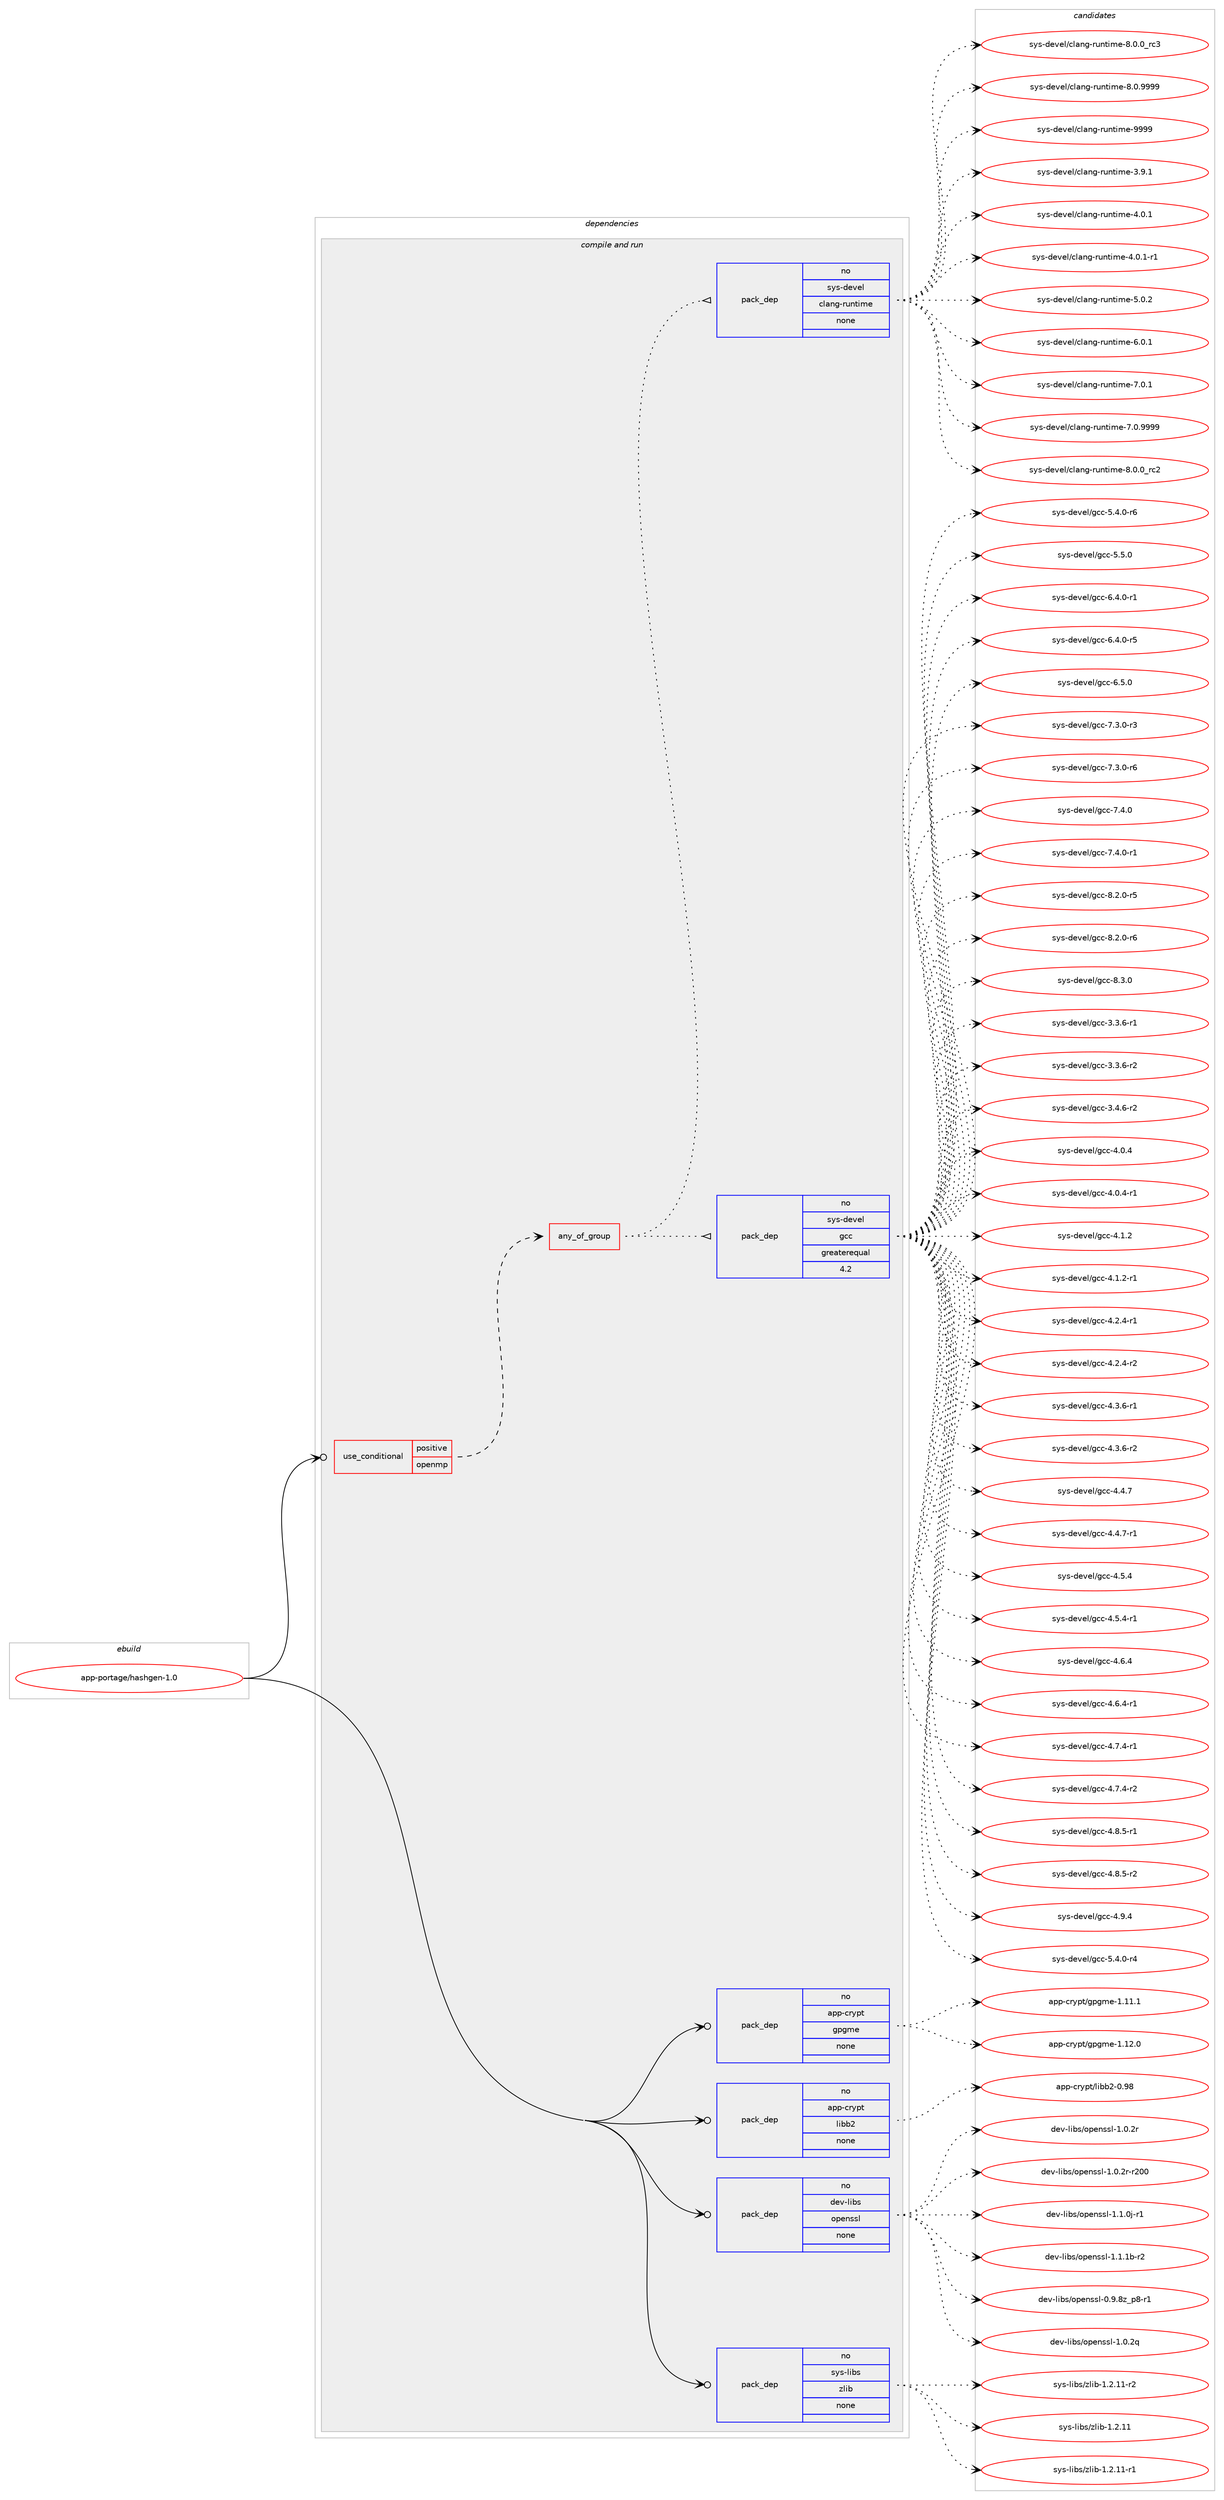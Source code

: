 digraph prolog {

# *************
# Graph options
# *************

newrank=true;
concentrate=true;
compound=true;
graph [rankdir=LR,fontname=Helvetica,fontsize=10,ranksep=1.5];#, ranksep=2.5, nodesep=0.2];
edge  [arrowhead=vee];
node  [fontname=Helvetica,fontsize=10];

# **********
# The ebuild
# **********

subgraph cluster_leftcol {
color=gray;
rank=same;
label=<<i>ebuild</i>>;
id [label="app-portage/hashgen-1.0", color=red, width=4, href="../app-portage/hashgen-1.0.svg"];
}

# ****************
# The dependencies
# ****************

subgraph cluster_midcol {
color=gray;
label=<<i>dependencies</i>>;
subgraph cluster_compile {
fillcolor="#eeeeee";
style=filled;
label=<<i>compile</i>>;
}
subgraph cluster_compileandrun {
fillcolor="#eeeeee";
style=filled;
label=<<i>compile and run</i>>;
subgraph cond354944 {
dependency1306342 [label=<<TABLE BORDER="0" CELLBORDER="1" CELLSPACING="0" CELLPADDING="4"><TR><TD ROWSPAN="3" CELLPADDING="10">use_conditional</TD></TR><TR><TD>positive</TD></TR><TR><TD>openmp</TD></TR></TABLE>>, shape=none, color=red];
subgraph any19855 {
dependency1306343 [label=<<TABLE BORDER="0" CELLBORDER="1" CELLSPACING="0" CELLPADDING="4"><TR><TD CELLPADDING="10">any_of_group</TD></TR></TABLE>>, shape=none, color=red];subgraph pack931001 {
dependency1306344 [label=<<TABLE BORDER="0" CELLBORDER="1" CELLSPACING="0" CELLPADDING="4" WIDTH="220"><TR><TD ROWSPAN="6" CELLPADDING="30">pack_dep</TD></TR><TR><TD WIDTH="110">no</TD></TR><TR><TD>sys-devel</TD></TR><TR><TD>gcc</TD></TR><TR><TD>greaterequal</TD></TR><TR><TD>4.2</TD></TR></TABLE>>, shape=none, color=blue];
}
dependency1306343:e -> dependency1306344:w [weight=20,style="dotted",arrowhead="oinv"];
subgraph pack931002 {
dependency1306345 [label=<<TABLE BORDER="0" CELLBORDER="1" CELLSPACING="0" CELLPADDING="4" WIDTH="220"><TR><TD ROWSPAN="6" CELLPADDING="30">pack_dep</TD></TR><TR><TD WIDTH="110">no</TD></TR><TR><TD>sys-devel</TD></TR><TR><TD>clang-runtime</TD></TR><TR><TD>none</TD></TR><TR><TD></TD></TR></TABLE>>, shape=none, color=blue];
}
dependency1306343:e -> dependency1306345:w [weight=20,style="dotted",arrowhead="oinv"];
}
dependency1306342:e -> dependency1306343:w [weight=20,style="dashed",arrowhead="vee"];
}
id:e -> dependency1306342:w [weight=20,style="solid",arrowhead="odotvee"];
subgraph pack931003 {
dependency1306346 [label=<<TABLE BORDER="0" CELLBORDER="1" CELLSPACING="0" CELLPADDING="4" WIDTH="220"><TR><TD ROWSPAN="6" CELLPADDING="30">pack_dep</TD></TR><TR><TD WIDTH="110">no</TD></TR><TR><TD>app-crypt</TD></TR><TR><TD>gpgme</TD></TR><TR><TD>none</TD></TR><TR><TD></TD></TR></TABLE>>, shape=none, color=blue];
}
id:e -> dependency1306346:w [weight=20,style="solid",arrowhead="odotvee"];
subgraph pack931004 {
dependency1306347 [label=<<TABLE BORDER="0" CELLBORDER="1" CELLSPACING="0" CELLPADDING="4" WIDTH="220"><TR><TD ROWSPAN="6" CELLPADDING="30">pack_dep</TD></TR><TR><TD WIDTH="110">no</TD></TR><TR><TD>app-crypt</TD></TR><TR><TD>libb2</TD></TR><TR><TD>none</TD></TR><TR><TD></TD></TR></TABLE>>, shape=none, color=blue];
}
id:e -> dependency1306347:w [weight=20,style="solid",arrowhead="odotvee"];
subgraph pack931005 {
dependency1306348 [label=<<TABLE BORDER="0" CELLBORDER="1" CELLSPACING="0" CELLPADDING="4" WIDTH="220"><TR><TD ROWSPAN="6" CELLPADDING="30">pack_dep</TD></TR><TR><TD WIDTH="110">no</TD></TR><TR><TD>dev-libs</TD></TR><TR><TD>openssl</TD></TR><TR><TD>none</TD></TR><TR><TD></TD></TR></TABLE>>, shape=none, color=blue];
}
id:e -> dependency1306348:w [weight=20,style="solid",arrowhead="odotvee"];
subgraph pack931006 {
dependency1306349 [label=<<TABLE BORDER="0" CELLBORDER="1" CELLSPACING="0" CELLPADDING="4" WIDTH="220"><TR><TD ROWSPAN="6" CELLPADDING="30">pack_dep</TD></TR><TR><TD WIDTH="110">no</TD></TR><TR><TD>sys-libs</TD></TR><TR><TD>zlib</TD></TR><TR><TD>none</TD></TR><TR><TD></TD></TR></TABLE>>, shape=none, color=blue];
}
id:e -> dependency1306349:w [weight=20,style="solid",arrowhead="odotvee"];
}
subgraph cluster_run {
fillcolor="#eeeeee";
style=filled;
label=<<i>run</i>>;
}
}

# **************
# The candidates
# **************

subgraph cluster_choices {
rank=same;
color=gray;
label=<<i>candidates</i>>;

subgraph choice931001 {
color=black;
nodesep=1;
choice115121115451001011181011084710399994551465146544511449 [label="sys-devel/gcc-3.3.6-r1", color=red, width=4,href="../sys-devel/gcc-3.3.6-r1.svg"];
choice115121115451001011181011084710399994551465146544511450 [label="sys-devel/gcc-3.3.6-r2", color=red, width=4,href="../sys-devel/gcc-3.3.6-r2.svg"];
choice115121115451001011181011084710399994551465246544511450 [label="sys-devel/gcc-3.4.6-r2", color=red, width=4,href="../sys-devel/gcc-3.4.6-r2.svg"];
choice11512111545100101118101108471039999455246484652 [label="sys-devel/gcc-4.0.4", color=red, width=4,href="../sys-devel/gcc-4.0.4.svg"];
choice115121115451001011181011084710399994552464846524511449 [label="sys-devel/gcc-4.0.4-r1", color=red, width=4,href="../sys-devel/gcc-4.0.4-r1.svg"];
choice11512111545100101118101108471039999455246494650 [label="sys-devel/gcc-4.1.2", color=red, width=4,href="../sys-devel/gcc-4.1.2.svg"];
choice115121115451001011181011084710399994552464946504511449 [label="sys-devel/gcc-4.1.2-r1", color=red, width=4,href="../sys-devel/gcc-4.1.2-r1.svg"];
choice115121115451001011181011084710399994552465046524511449 [label="sys-devel/gcc-4.2.4-r1", color=red, width=4,href="../sys-devel/gcc-4.2.4-r1.svg"];
choice115121115451001011181011084710399994552465046524511450 [label="sys-devel/gcc-4.2.4-r2", color=red, width=4,href="../sys-devel/gcc-4.2.4-r2.svg"];
choice115121115451001011181011084710399994552465146544511449 [label="sys-devel/gcc-4.3.6-r1", color=red, width=4,href="../sys-devel/gcc-4.3.6-r1.svg"];
choice115121115451001011181011084710399994552465146544511450 [label="sys-devel/gcc-4.3.6-r2", color=red, width=4,href="../sys-devel/gcc-4.3.6-r2.svg"];
choice11512111545100101118101108471039999455246524655 [label="sys-devel/gcc-4.4.7", color=red, width=4,href="../sys-devel/gcc-4.4.7.svg"];
choice115121115451001011181011084710399994552465246554511449 [label="sys-devel/gcc-4.4.7-r1", color=red, width=4,href="../sys-devel/gcc-4.4.7-r1.svg"];
choice11512111545100101118101108471039999455246534652 [label="sys-devel/gcc-4.5.4", color=red, width=4,href="../sys-devel/gcc-4.5.4.svg"];
choice115121115451001011181011084710399994552465346524511449 [label="sys-devel/gcc-4.5.4-r1", color=red, width=4,href="../sys-devel/gcc-4.5.4-r1.svg"];
choice11512111545100101118101108471039999455246544652 [label="sys-devel/gcc-4.6.4", color=red, width=4,href="../sys-devel/gcc-4.6.4.svg"];
choice115121115451001011181011084710399994552465446524511449 [label="sys-devel/gcc-4.6.4-r1", color=red, width=4,href="../sys-devel/gcc-4.6.4-r1.svg"];
choice115121115451001011181011084710399994552465546524511449 [label="sys-devel/gcc-4.7.4-r1", color=red, width=4,href="../sys-devel/gcc-4.7.4-r1.svg"];
choice115121115451001011181011084710399994552465546524511450 [label="sys-devel/gcc-4.7.4-r2", color=red, width=4,href="../sys-devel/gcc-4.7.4-r2.svg"];
choice115121115451001011181011084710399994552465646534511449 [label="sys-devel/gcc-4.8.5-r1", color=red, width=4,href="../sys-devel/gcc-4.8.5-r1.svg"];
choice115121115451001011181011084710399994552465646534511450 [label="sys-devel/gcc-4.8.5-r2", color=red, width=4,href="../sys-devel/gcc-4.8.5-r2.svg"];
choice11512111545100101118101108471039999455246574652 [label="sys-devel/gcc-4.9.4", color=red, width=4,href="../sys-devel/gcc-4.9.4.svg"];
choice115121115451001011181011084710399994553465246484511452 [label="sys-devel/gcc-5.4.0-r4", color=red, width=4,href="../sys-devel/gcc-5.4.0-r4.svg"];
choice115121115451001011181011084710399994553465246484511454 [label="sys-devel/gcc-5.4.0-r6", color=red, width=4,href="../sys-devel/gcc-5.4.0-r6.svg"];
choice11512111545100101118101108471039999455346534648 [label="sys-devel/gcc-5.5.0", color=red, width=4,href="../sys-devel/gcc-5.5.0.svg"];
choice115121115451001011181011084710399994554465246484511449 [label="sys-devel/gcc-6.4.0-r1", color=red, width=4,href="../sys-devel/gcc-6.4.0-r1.svg"];
choice115121115451001011181011084710399994554465246484511453 [label="sys-devel/gcc-6.4.0-r5", color=red, width=4,href="../sys-devel/gcc-6.4.0-r5.svg"];
choice11512111545100101118101108471039999455446534648 [label="sys-devel/gcc-6.5.0", color=red, width=4,href="../sys-devel/gcc-6.5.0.svg"];
choice115121115451001011181011084710399994555465146484511451 [label="sys-devel/gcc-7.3.0-r3", color=red, width=4,href="../sys-devel/gcc-7.3.0-r3.svg"];
choice115121115451001011181011084710399994555465146484511454 [label="sys-devel/gcc-7.3.0-r6", color=red, width=4,href="../sys-devel/gcc-7.3.0-r6.svg"];
choice11512111545100101118101108471039999455546524648 [label="sys-devel/gcc-7.4.0", color=red, width=4,href="../sys-devel/gcc-7.4.0.svg"];
choice115121115451001011181011084710399994555465246484511449 [label="sys-devel/gcc-7.4.0-r1", color=red, width=4,href="../sys-devel/gcc-7.4.0-r1.svg"];
choice115121115451001011181011084710399994556465046484511453 [label="sys-devel/gcc-8.2.0-r5", color=red, width=4,href="../sys-devel/gcc-8.2.0-r5.svg"];
choice115121115451001011181011084710399994556465046484511454 [label="sys-devel/gcc-8.2.0-r6", color=red, width=4,href="../sys-devel/gcc-8.2.0-r6.svg"];
choice11512111545100101118101108471039999455646514648 [label="sys-devel/gcc-8.3.0", color=red, width=4,href="../sys-devel/gcc-8.3.0.svg"];
dependency1306344:e -> choice115121115451001011181011084710399994551465146544511449:w [style=dotted,weight="100"];
dependency1306344:e -> choice115121115451001011181011084710399994551465146544511450:w [style=dotted,weight="100"];
dependency1306344:e -> choice115121115451001011181011084710399994551465246544511450:w [style=dotted,weight="100"];
dependency1306344:e -> choice11512111545100101118101108471039999455246484652:w [style=dotted,weight="100"];
dependency1306344:e -> choice115121115451001011181011084710399994552464846524511449:w [style=dotted,weight="100"];
dependency1306344:e -> choice11512111545100101118101108471039999455246494650:w [style=dotted,weight="100"];
dependency1306344:e -> choice115121115451001011181011084710399994552464946504511449:w [style=dotted,weight="100"];
dependency1306344:e -> choice115121115451001011181011084710399994552465046524511449:w [style=dotted,weight="100"];
dependency1306344:e -> choice115121115451001011181011084710399994552465046524511450:w [style=dotted,weight="100"];
dependency1306344:e -> choice115121115451001011181011084710399994552465146544511449:w [style=dotted,weight="100"];
dependency1306344:e -> choice115121115451001011181011084710399994552465146544511450:w [style=dotted,weight="100"];
dependency1306344:e -> choice11512111545100101118101108471039999455246524655:w [style=dotted,weight="100"];
dependency1306344:e -> choice115121115451001011181011084710399994552465246554511449:w [style=dotted,weight="100"];
dependency1306344:e -> choice11512111545100101118101108471039999455246534652:w [style=dotted,weight="100"];
dependency1306344:e -> choice115121115451001011181011084710399994552465346524511449:w [style=dotted,weight="100"];
dependency1306344:e -> choice11512111545100101118101108471039999455246544652:w [style=dotted,weight="100"];
dependency1306344:e -> choice115121115451001011181011084710399994552465446524511449:w [style=dotted,weight="100"];
dependency1306344:e -> choice115121115451001011181011084710399994552465546524511449:w [style=dotted,weight="100"];
dependency1306344:e -> choice115121115451001011181011084710399994552465546524511450:w [style=dotted,weight="100"];
dependency1306344:e -> choice115121115451001011181011084710399994552465646534511449:w [style=dotted,weight="100"];
dependency1306344:e -> choice115121115451001011181011084710399994552465646534511450:w [style=dotted,weight="100"];
dependency1306344:e -> choice11512111545100101118101108471039999455246574652:w [style=dotted,weight="100"];
dependency1306344:e -> choice115121115451001011181011084710399994553465246484511452:w [style=dotted,weight="100"];
dependency1306344:e -> choice115121115451001011181011084710399994553465246484511454:w [style=dotted,weight="100"];
dependency1306344:e -> choice11512111545100101118101108471039999455346534648:w [style=dotted,weight="100"];
dependency1306344:e -> choice115121115451001011181011084710399994554465246484511449:w [style=dotted,weight="100"];
dependency1306344:e -> choice115121115451001011181011084710399994554465246484511453:w [style=dotted,weight="100"];
dependency1306344:e -> choice11512111545100101118101108471039999455446534648:w [style=dotted,weight="100"];
dependency1306344:e -> choice115121115451001011181011084710399994555465146484511451:w [style=dotted,weight="100"];
dependency1306344:e -> choice115121115451001011181011084710399994555465146484511454:w [style=dotted,weight="100"];
dependency1306344:e -> choice11512111545100101118101108471039999455546524648:w [style=dotted,weight="100"];
dependency1306344:e -> choice115121115451001011181011084710399994555465246484511449:w [style=dotted,weight="100"];
dependency1306344:e -> choice115121115451001011181011084710399994556465046484511453:w [style=dotted,weight="100"];
dependency1306344:e -> choice115121115451001011181011084710399994556465046484511454:w [style=dotted,weight="100"];
dependency1306344:e -> choice11512111545100101118101108471039999455646514648:w [style=dotted,weight="100"];
}
subgraph choice931002 {
color=black;
nodesep=1;
choice1151211154510010111810110847991089711010345114117110116105109101455146574649 [label="sys-devel/clang-runtime-3.9.1", color=red, width=4,href="../sys-devel/clang-runtime-3.9.1.svg"];
choice1151211154510010111810110847991089711010345114117110116105109101455246484649 [label="sys-devel/clang-runtime-4.0.1", color=red, width=4,href="../sys-devel/clang-runtime-4.0.1.svg"];
choice11512111545100101118101108479910897110103451141171101161051091014552464846494511449 [label="sys-devel/clang-runtime-4.0.1-r1", color=red, width=4,href="../sys-devel/clang-runtime-4.0.1-r1.svg"];
choice1151211154510010111810110847991089711010345114117110116105109101455346484650 [label="sys-devel/clang-runtime-5.0.2", color=red, width=4,href="../sys-devel/clang-runtime-5.0.2.svg"];
choice1151211154510010111810110847991089711010345114117110116105109101455446484649 [label="sys-devel/clang-runtime-6.0.1", color=red, width=4,href="../sys-devel/clang-runtime-6.0.1.svg"];
choice1151211154510010111810110847991089711010345114117110116105109101455546484649 [label="sys-devel/clang-runtime-7.0.1", color=red, width=4,href="../sys-devel/clang-runtime-7.0.1.svg"];
choice1151211154510010111810110847991089711010345114117110116105109101455546484657575757 [label="sys-devel/clang-runtime-7.0.9999", color=red, width=4,href="../sys-devel/clang-runtime-7.0.9999.svg"];
choice1151211154510010111810110847991089711010345114117110116105109101455646484648951149950 [label="sys-devel/clang-runtime-8.0.0_rc2", color=red, width=4,href="../sys-devel/clang-runtime-8.0.0_rc2.svg"];
choice1151211154510010111810110847991089711010345114117110116105109101455646484648951149951 [label="sys-devel/clang-runtime-8.0.0_rc3", color=red, width=4,href="../sys-devel/clang-runtime-8.0.0_rc3.svg"];
choice1151211154510010111810110847991089711010345114117110116105109101455646484657575757 [label="sys-devel/clang-runtime-8.0.9999", color=red, width=4,href="../sys-devel/clang-runtime-8.0.9999.svg"];
choice11512111545100101118101108479910897110103451141171101161051091014557575757 [label="sys-devel/clang-runtime-9999", color=red, width=4,href="../sys-devel/clang-runtime-9999.svg"];
dependency1306345:e -> choice1151211154510010111810110847991089711010345114117110116105109101455146574649:w [style=dotted,weight="100"];
dependency1306345:e -> choice1151211154510010111810110847991089711010345114117110116105109101455246484649:w [style=dotted,weight="100"];
dependency1306345:e -> choice11512111545100101118101108479910897110103451141171101161051091014552464846494511449:w [style=dotted,weight="100"];
dependency1306345:e -> choice1151211154510010111810110847991089711010345114117110116105109101455346484650:w [style=dotted,weight="100"];
dependency1306345:e -> choice1151211154510010111810110847991089711010345114117110116105109101455446484649:w [style=dotted,weight="100"];
dependency1306345:e -> choice1151211154510010111810110847991089711010345114117110116105109101455546484649:w [style=dotted,weight="100"];
dependency1306345:e -> choice1151211154510010111810110847991089711010345114117110116105109101455546484657575757:w [style=dotted,weight="100"];
dependency1306345:e -> choice1151211154510010111810110847991089711010345114117110116105109101455646484648951149950:w [style=dotted,weight="100"];
dependency1306345:e -> choice1151211154510010111810110847991089711010345114117110116105109101455646484648951149951:w [style=dotted,weight="100"];
dependency1306345:e -> choice1151211154510010111810110847991089711010345114117110116105109101455646484657575757:w [style=dotted,weight="100"];
dependency1306345:e -> choice11512111545100101118101108479910897110103451141171101161051091014557575757:w [style=dotted,weight="100"];
}
subgraph choice931003 {
color=black;
nodesep=1;
choice9711211245991141211121164710311210310910145494649494649 [label="app-crypt/gpgme-1.11.1", color=red, width=4,href="../app-crypt/gpgme-1.11.1.svg"];
choice9711211245991141211121164710311210310910145494649504648 [label="app-crypt/gpgme-1.12.0", color=red, width=4,href="../app-crypt/gpgme-1.12.0.svg"];
dependency1306346:e -> choice9711211245991141211121164710311210310910145494649494649:w [style=dotted,weight="100"];
dependency1306346:e -> choice9711211245991141211121164710311210310910145494649504648:w [style=dotted,weight="100"];
}
subgraph choice931004 {
color=black;
nodesep=1;
choice971121124599114121112116471081059898504548465756 [label="app-crypt/libb2-0.98", color=red, width=4,href="../app-crypt/libb2-0.98.svg"];
dependency1306347:e -> choice971121124599114121112116471081059898504548465756:w [style=dotted,weight="100"];
}
subgraph choice931005 {
color=black;
nodesep=1;
choice10010111845108105981154711111210111011511510845484657465612295112564511449 [label="dev-libs/openssl-0.9.8z_p8-r1", color=red, width=4,href="../dev-libs/openssl-0.9.8z_p8-r1.svg"];
choice100101118451081059811547111112101110115115108454946484650113 [label="dev-libs/openssl-1.0.2q", color=red, width=4,href="../dev-libs/openssl-1.0.2q.svg"];
choice100101118451081059811547111112101110115115108454946484650114 [label="dev-libs/openssl-1.0.2r", color=red, width=4,href="../dev-libs/openssl-1.0.2r.svg"];
choice10010111845108105981154711111210111011511510845494648465011445114504848 [label="dev-libs/openssl-1.0.2r-r200", color=red, width=4,href="../dev-libs/openssl-1.0.2r-r200.svg"];
choice1001011184510810598115471111121011101151151084549464946481064511449 [label="dev-libs/openssl-1.1.0j-r1", color=red, width=4,href="../dev-libs/openssl-1.1.0j-r1.svg"];
choice100101118451081059811547111112101110115115108454946494649984511450 [label="dev-libs/openssl-1.1.1b-r2", color=red, width=4,href="../dev-libs/openssl-1.1.1b-r2.svg"];
dependency1306348:e -> choice10010111845108105981154711111210111011511510845484657465612295112564511449:w [style=dotted,weight="100"];
dependency1306348:e -> choice100101118451081059811547111112101110115115108454946484650113:w [style=dotted,weight="100"];
dependency1306348:e -> choice100101118451081059811547111112101110115115108454946484650114:w [style=dotted,weight="100"];
dependency1306348:e -> choice10010111845108105981154711111210111011511510845494648465011445114504848:w [style=dotted,weight="100"];
dependency1306348:e -> choice1001011184510810598115471111121011101151151084549464946481064511449:w [style=dotted,weight="100"];
dependency1306348:e -> choice100101118451081059811547111112101110115115108454946494649984511450:w [style=dotted,weight="100"];
}
subgraph choice931006 {
color=black;
nodesep=1;
choice1151211154510810598115471221081059845494650464949 [label="sys-libs/zlib-1.2.11", color=red, width=4,href="../sys-libs/zlib-1.2.11.svg"];
choice11512111545108105981154712210810598454946504649494511449 [label="sys-libs/zlib-1.2.11-r1", color=red, width=4,href="../sys-libs/zlib-1.2.11-r1.svg"];
choice11512111545108105981154712210810598454946504649494511450 [label="sys-libs/zlib-1.2.11-r2", color=red, width=4,href="../sys-libs/zlib-1.2.11-r2.svg"];
dependency1306349:e -> choice1151211154510810598115471221081059845494650464949:w [style=dotted,weight="100"];
dependency1306349:e -> choice11512111545108105981154712210810598454946504649494511449:w [style=dotted,weight="100"];
dependency1306349:e -> choice11512111545108105981154712210810598454946504649494511450:w [style=dotted,weight="100"];
}
}

}
